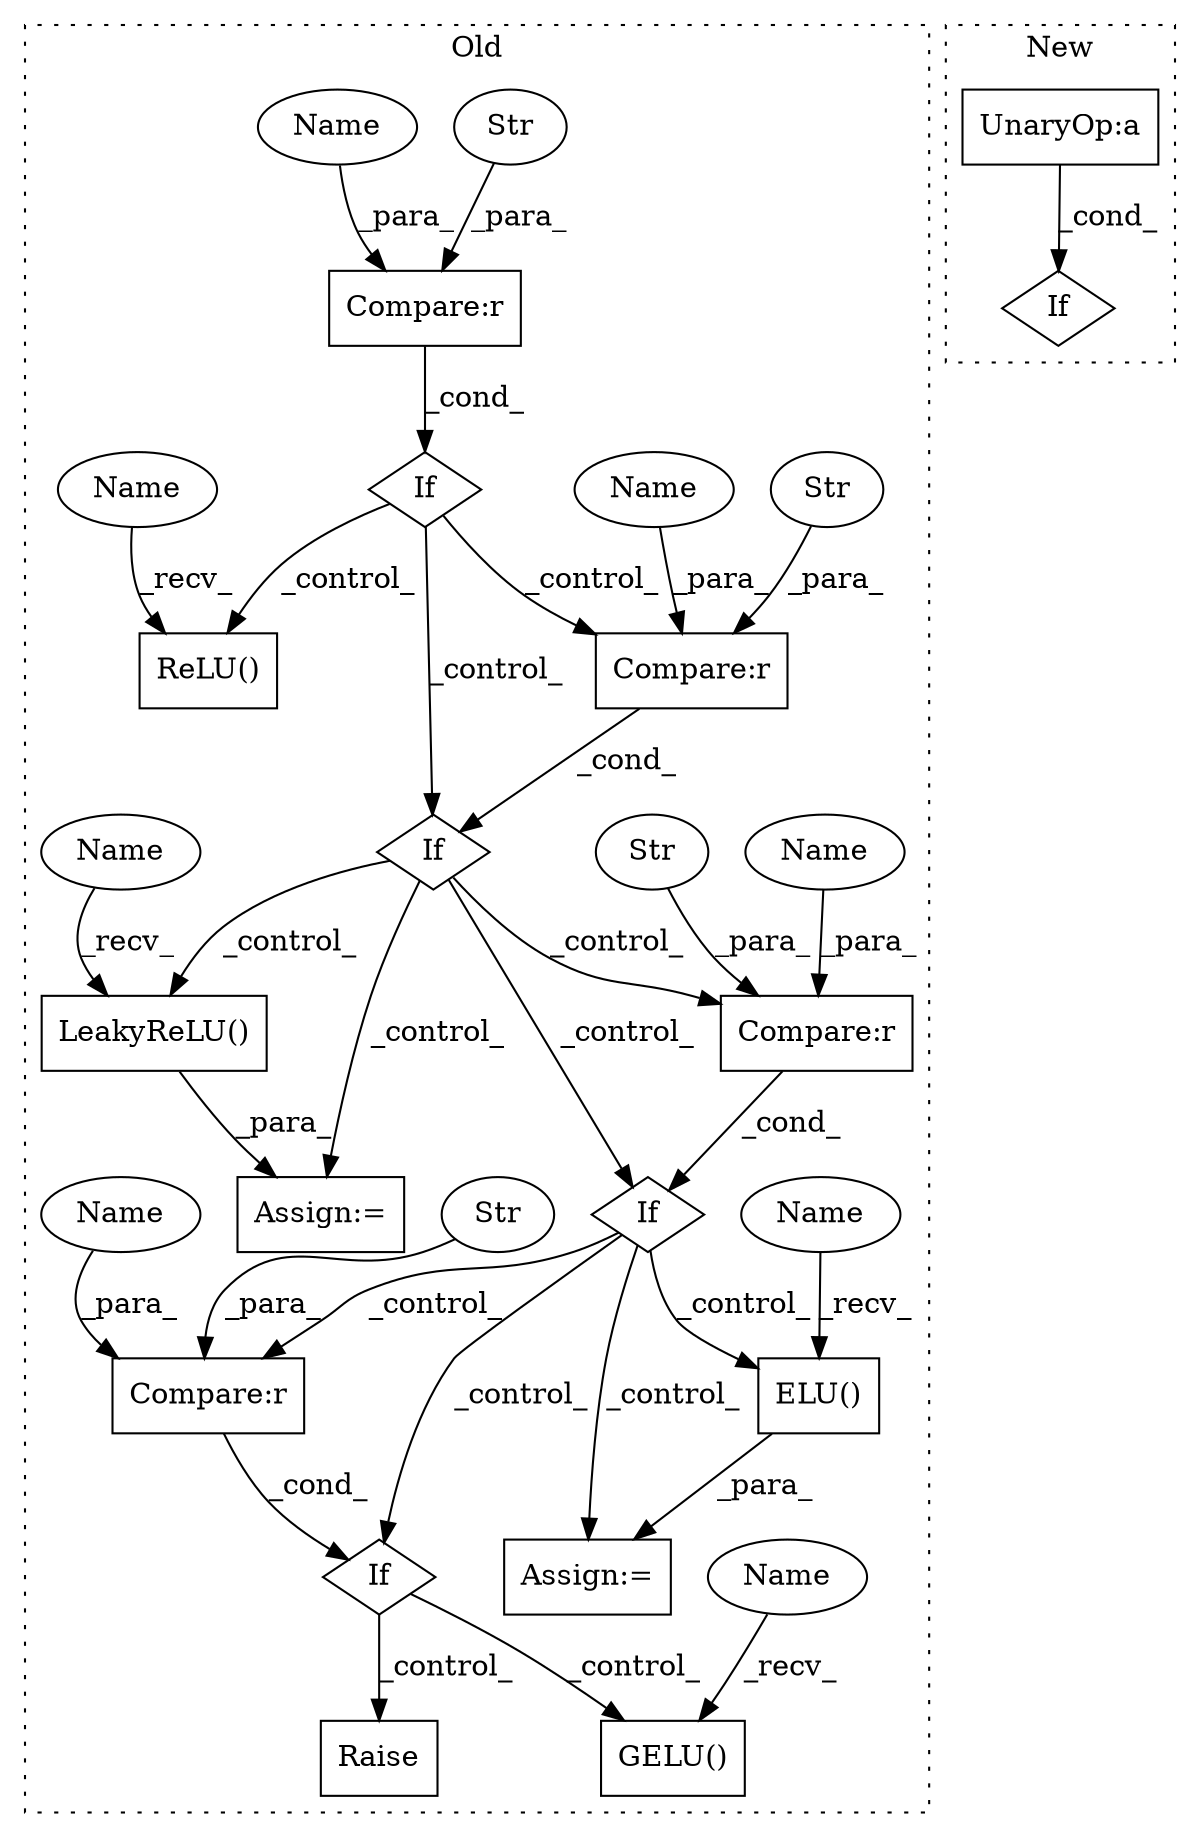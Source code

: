 digraph G {
subgraph cluster0 {
1 [label="LeakyReLU()" a="75" s="5564" l="46" shape="box"];
3 [label="If" a="96" s="5503,5532" l="0,14" shape="diamond"];
4 [label="ReLU()" a="75" s="5468" l="21" shape="box"];
5 [label="If" a="96" s="5624,5646" l="0,14" shape="diamond"];
6 [label="Compare:r" a="40" s="5503" l="29" shape="box"];
7 [label="If" a="96" s="5410,5436" l="3,14" shape="diamond"];
8 [label="Str" a="66" s="5520" l="12" shape="ellipse"];
9 [label="If" a="96" s="5723,5746" l="0,14" shape="diamond"];
10 [label="Compare:r" a="40" s="5723" l="23" shape="box"];
11 [label="Str" a="66" s="5740" l="6" shape="ellipse"];
12 [label="Compare:r" a="40" s="5413" l="23" shape="box"];
13 [label="Str" a="66" s="5430" l="6" shape="ellipse"];
14 [label="Compare:r" a="40" s="5624" l="22" shape="box"];
15 [label="Str" a="66" s="5641" l="5" shape="ellipse"];
16 [label="GELU()" a="75" s="5778" l="9" shape="box"];
17 [label="Assign:=" a="68" s="5675" l="3" shape="box"];
18 [label="Assign:=" a="68" s="5561" l="3" shape="box"];
19 [label="ELU()" a="75" s="5678" l="31" shape="box"];
21 [label="Raise" a="91" s="5814" l="6" shape="box"];
22 [label="Name" a="87" s="5503" l="13" shape="ellipse"];
23 [label="Name" a="87" s="5723" l="13" shape="ellipse"];
24 [label="Name" a="87" s="5413" l="13" shape="ellipse"];
25 [label="Name" a="87" s="5624" l="13" shape="ellipse"];
26 [label="Name" a="87" s="5468" l="2" shape="ellipse"];
27 [label="Name" a="87" s="5564" l="2" shape="ellipse"];
28 [label="Name" a="87" s="5678" l="2" shape="ellipse"];
29 [label="Name" a="87" s="5778" l="2" shape="ellipse"];
label = "Old";
style="dotted";
}
subgraph cluster1 {
2 [label="If" a="96" s="4440,4457" l="3,14" shape="diamond"];
20 [label="UnaryOp:a" a="61" s="4443" l="14" shape="box"];
label = "New";
style="dotted";
}
1 -> 18 [label="_para_"];
3 -> 18 [label="_control_"];
3 -> 5 [label="_control_"];
3 -> 14 [label="_control_"];
3 -> 1 [label="_control_"];
5 -> 9 [label="_control_"];
5 -> 10 [label="_control_"];
5 -> 17 [label="_control_"];
5 -> 19 [label="_control_"];
6 -> 3 [label="_cond_"];
7 -> 6 [label="_control_"];
7 -> 3 [label="_control_"];
7 -> 4 [label="_control_"];
8 -> 6 [label="_para_"];
9 -> 16 [label="_control_"];
9 -> 21 [label="_control_"];
10 -> 9 [label="_cond_"];
11 -> 10 [label="_para_"];
12 -> 7 [label="_cond_"];
13 -> 12 [label="_para_"];
14 -> 5 [label="_cond_"];
15 -> 14 [label="_para_"];
19 -> 17 [label="_para_"];
20 -> 2 [label="_cond_"];
22 -> 6 [label="_para_"];
23 -> 10 [label="_para_"];
24 -> 12 [label="_para_"];
25 -> 14 [label="_para_"];
26 -> 4 [label="_recv_"];
27 -> 1 [label="_recv_"];
28 -> 19 [label="_recv_"];
29 -> 16 [label="_recv_"];
}